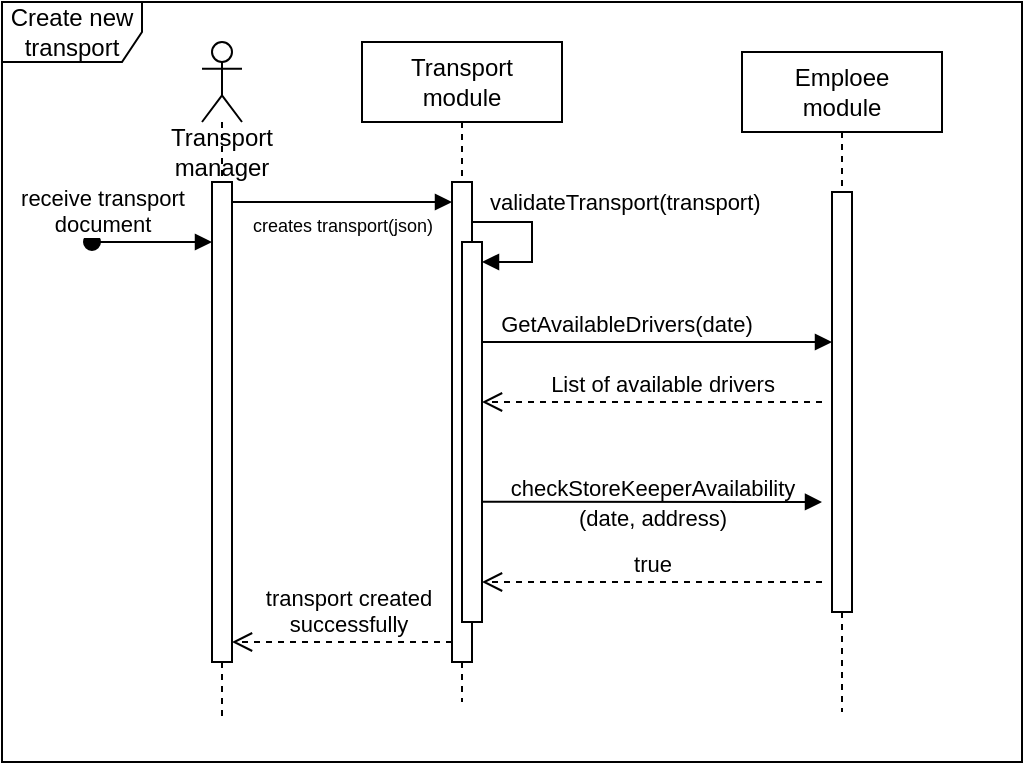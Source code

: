 <mxfile version="21.1.2" type="device">
  <diagram name="Page-1" id="2YBvvXClWsGukQMizWep">
    <mxGraphModel dx="1713" dy="512" grid="1" gridSize="10" guides="1" tooltips="1" connect="1" arrows="1" fold="1" page="1" pageScale="1" pageWidth="850" pageHeight="1100" math="0" shadow="0">
      <root>
        <mxCell id="0" />
        <mxCell id="1" parent="0" />
        <mxCell id="aM9ryv3xv72pqoxQDRHE-1" value="Transport&lt;br&gt;module" style="shape=umlLifeline;perimeter=lifelinePerimeter;whiteSpace=wrap;html=1;container=0;dropTarget=0;collapsible=0;recursiveResize=0;outlineConnect=0;portConstraint=eastwest;newEdgeStyle={&quot;edgeStyle&quot;:&quot;elbowEdgeStyle&quot;,&quot;elbow&quot;:&quot;vertical&quot;,&quot;curved&quot;:0,&quot;rounded&quot;:0};" parent="1" vertex="1">
          <mxGeometry x="150" y="60" width="100" height="330" as="geometry" />
        </mxCell>
        <mxCell id="aM9ryv3xv72pqoxQDRHE-2" value="" style="html=1;points=[];perimeter=orthogonalPerimeter;outlineConnect=0;targetShapes=umlLifeline;portConstraint=eastwest;newEdgeStyle={&quot;edgeStyle&quot;:&quot;elbowEdgeStyle&quot;,&quot;elbow&quot;:&quot;vertical&quot;,&quot;curved&quot;:0,&quot;rounded&quot;:0};" parent="aM9ryv3xv72pqoxQDRHE-1" vertex="1">
          <mxGeometry x="45" y="70" width="10" height="240" as="geometry" />
        </mxCell>
        <mxCell id="aRTaqfZD2U3DYxdUskFy-4" value="" style="shape=umlLifeline;perimeter=lifelinePerimeter;whiteSpace=wrap;html=1;container=1;dropTarget=0;collapsible=0;recursiveResize=0;outlineConnect=0;portConstraint=eastwest;newEdgeStyle={&quot;edgeStyle&quot;:&quot;elbowEdgeStyle&quot;,&quot;elbow&quot;:&quot;vertical&quot;,&quot;curved&quot;:0,&quot;rounded&quot;:0};participant=umlActor;" parent="1" vertex="1">
          <mxGeometry x="70" y="60" width="20" height="340" as="geometry" />
        </mxCell>
        <mxCell id="aRTaqfZD2U3DYxdUskFy-5" value="Create new transport" style="shape=umlFrame;whiteSpace=wrap;html=1;pointerEvents=0;width=70;height=30;" parent="1" vertex="1">
          <mxGeometry x="-30" y="40" width="510" height="380" as="geometry" />
        </mxCell>
        <mxCell id="aRTaqfZD2U3DYxdUskFy-6" value="" style="html=1;points=[];perimeter=orthogonalPerimeter;outlineConnect=0;targetShapes=umlLifeline;portConstraint=eastwest;newEdgeStyle={&quot;edgeStyle&quot;:&quot;elbowEdgeStyle&quot;,&quot;elbow&quot;:&quot;vertical&quot;,&quot;curved&quot;:0,&quot;rounded&quot;:0};" parent="1" vertex="1">
          <mxGeometry x="75" y="130" width="10" height="240" as="geometry" />
        </mxCell>
        <mxCell id="aRTaqfZD2U3DYxdUskFy-10" value="receive transport &lt;br&gt;document" style="html=1;verticalAlign=bottom;startArrow=oval;startFill=1;endArrow=block;startSize=8;edgeStyle=elbowEdgeStyle;elbow=vertical;curved=0;rounded=0;" parent="1" edge="1">
          <mxGeometry x="-0.831" width="60" relative="1" as="geometry">
            <mxPoint x="15" y="160" as="sourcePoint" />
            <mxPoint x="75" y="160" as="targetPoint" />
            <mxPoint as="offset" />
          </mxGeometry>
        </mxCell>
        <mxCell id="aRTaqfZD2U3DYxdUskFy-13" value="Transport&lt;br&gt;manager" style="text;html=1;strokeColor=none;fillColor=none;align=center;verticalAlign=middle;whiteSpace=wrap;rounded=0;" parent="1" vertex="1">
          <mxGeometry x="65" y="110" width="30" height="10" as="geometry" />
        </mxCell>
        <mxCell id="aRTaqfZD2U3DYxdUskFy-17" value="GetAvailableDrivers(date)" style="html=1;verticalAlign=bottom;endArrow=block;edgeStyle=elbowEdgeStyle;elbow=vertical;curved=0;rounded=0;" parent="1" edge="1" target="aRTaqfZD2U3DYxdUskFy-21">
          <mxGeometry x="-0.06" width="80" relative="1" as="geometry">
            <mxPoint x="210" y="190" as="sourcePoint" />
            <mxPoint x="380" y="170.07" as="targetPoint" />
            <mxPoint as="offset" />
            <Array as="points">
              <mxPoint x="330" y="210" />
              <mxPoint x="370" y="190" />
            </Array>
          </mxGeometry>
        </mxCell>
        <mxCell id="aRTaqfZD2U3DYxdUskFy-18" value="List of available drivers" style="html=1;verticalAlign=bottom;endArrow=open;dashed=1;endSize=8;edgeStyle=elbowEdgeStyle;elbow=vertical;curved=0;rounded=0;" parent="1" edge="1">
          <mxGeometry x="-0.059" relative="1" as="geometry">
            <mxPoint x="380" y="240" as="sourcePoint" />
            <mxPoint x="210" y="240" as="targetPoint" />
            <mxPoint as="offset" />
          </mxGeometry>
        </mxCell>
        <mxCell id="aRTaqfZD2U3DYxdUskFy-20" value="Emploee&lt;br&gt;module" style="shape=umlLifeline;perimeter=lifelinePerimeter;whiteSpace=wrap;html=1;container=0;dropTarget=0;collapsible=0;recursiveResize=0;outlineConnect=0;portConstraint=eastwest;newEdgeStyle={&quot;edgeStyle&quot;:&quot;elbowEdgeStyle&quot;,&quot;elbow&quot;:&quot;vertical&quot;,&quot;curved&quot;:0,&quot;rounded&quot;:0};" parent="1" vertex="1">
          <mxGeometry x="340" y="65" width="100" height="330" as="geometry" />
        </mxCell>
        <mxCell id="aRTaqfZD2U3DYxdUskFy-21" value="" style="html=1;points=[];perimeter=orthogonalPerimeter;outlineConnect=0;targetShapes=umlLifeline;portConstraint=eastwest;newEdgeStyle={&quot;edgeStyle&quot;:&quot;elbowEdgeStyle&quot;,&quot;elbow&quot;:&quot;vertical&quot;,&quot;curved&quot;:0,&quot;rounded&quot;:0};" parent="aRTaqfZD2U3DYxdUskFy-20" vertex="1">
          <mxGeometry x="45" y="70" width="10" height="210" as="geometry" />
        </mxCell>
        <mxCell id="aRTaqfZD2U3DYxdUskFy-23" value="" style="html=1;verticalAlign=bottom;endArrow=block;edgeStyle=elbowEdgeStyle;elbow=vertical;curved=0;rounded=0;" parent="1" edge="1">
          <mxGeometry x="-0.059" width="80" relative="1" as="geometry">
            <mxPoint x="210" y="289.83" as="sourcePoint" />
            <mxPoint x="380" y="289.83" as="targetPoint" />
            <mxPoint as="offset" />
          </mxGeometry>
        </mxCell>
        <mxCell id="aRTaqfZD2U3DYxdUskFy-25" value="&lt;font style=&quot;font-size: 11px;&quot;&gt;checkStoreKeeperAvailability&lt;br&gt;(date, address)&lt;/font&gt;" style="text;html=1;align=center;verticalAlign=middle;resizable=0;points=[];autosize=1;strokeColor=none;fillColor=none;" parent="1" vertex="1">
          <mxGeometry x="210" y="270" width="170" height="40" as="geometry" />
        </mxCell>
        <mxCell id="aRTaqfZD2U3DYxdUskFy-26" value="true" style="html=1;verticalAlign=bottom;endArrow=open;dashed=1;endSize=8;edgeStyle=elbowEdgeStyle;elbow=vertical;curved=0;rounded=0;" parent="1" edge="1">
          <mxGeometry relative="1" as="geometry">
            <mxPoint x="380" y="330" as="sourcePoint" />
            <mxPoint x="210" y="330" as="targetPoint" />
            <Array as="points">
              <mxPoint x="370" y="330" />
            </Array>
          </mxGeometry>
        </mxCell>
        <mxCell id="aRTaqfZD2U3DYxdUskFy-27" value="&lt;font style=&quot;font-size: 9px;&quot;&gt;creates transport(json)&lt;/font&gt;" style="html=1;verticalAlign=bottom;endArrow=block;edgeStyle=elbowEdgeStyle;elbow=vertical;curved=0;rounded=0;" parent="1" target="aM9ryv3xv72pqoxQDRHE-2" edge="1">
          <mxGeometry x="0.313" y="-20" width="80" relative="1" as="geometry">
            <mxPoint x="85" y="190.07" as="sourcePoint" />
            <mxPoint x="180" y="190" as="targetPoint" />
            <mxPoint as="offset" />
            <Array as="points">
              <mxPoint x="160" y="140" />
            </Array>
          </mxGeometry>
        </mxCell>
        <mxCell id="aRTaqfZD2U3DYxdUskFy-30" value="transport created&lt;br&gt;successfully" style="html=1;verticalAlign=bottom;endArrow=open;dashed=1;endSize=8;edgeStyle=elbowEdgeStyle;elbow=vertical;curved=0;rounded=0;" parent="1" source="aM9ryv3xv72pqoxQDRHE-2" target="aRTaqfZD2U3DYxdUskFy-6" edge="1">
          <mxGeometry x="-0.041" relative="1" as="geometry">
            <mxPoint x="190" y="230" as="sourcePoint" />
            <mxPoint x="120" y="222.66" as="targetPoint" />
            <Array as="points">
              <mxPoint x="140" y="360" />
              <mxPoint x="160" y="230" />
              <mxPoint x="110" y="230" />
            </Array>
            <mxPoint as="offset" />
          </mxGeometry>
        </mxCell>
        <mxCell id="63ah_YUnnmMi9ZlHfej6-4" value="" style="html=1;points=[];perimeter=orthogonalPerimeter;outlineConnect=0;targetShapes=umlLifeline;portConstraint=eastwest;newEdgeStyle={&quot;edgeStyle&quot;:&quot;elbowEdgeStyle&quot;,&quot;elbow&quot;:&quot;vertical&quot;,&quot;curved&quot;:0,&quot;rounded&quot;:0};" vertex="1" parent="1">
          <mxGeometry x="200" y="160" width="10" height="190" as="geometry" />
        </mxCell>
        <mxCell id="63ah_YUnnmMi9ZlHfej6-5" value="validateTransport(transport)" style="html=1;align=left;spacingLeft=2;endArrow=block;rounded=0;edgeStyle=orthogonalEdgeStyle;curved=0;rounded=0;" edge="1" target="63ah_YUnnmMi9ZlHfej6-4" parent="1">
          <mxGeometry x="-1" y="5" relative="1" as="geometry">
            <mxPoint x="205" y="140" as="sourcePoint" />
            <Array as="points">
              <mxPoint x="205" y="150" />
              <mxPoint x="235" y="150" />
              <mxPoint x="235" y="170" />
            </Array>
            <mxPoint as="offset" />
          </mxGeometry>
        </mxCell>
      </root>
    </mxGraphModel>
  </diagram>
</mxfile>
